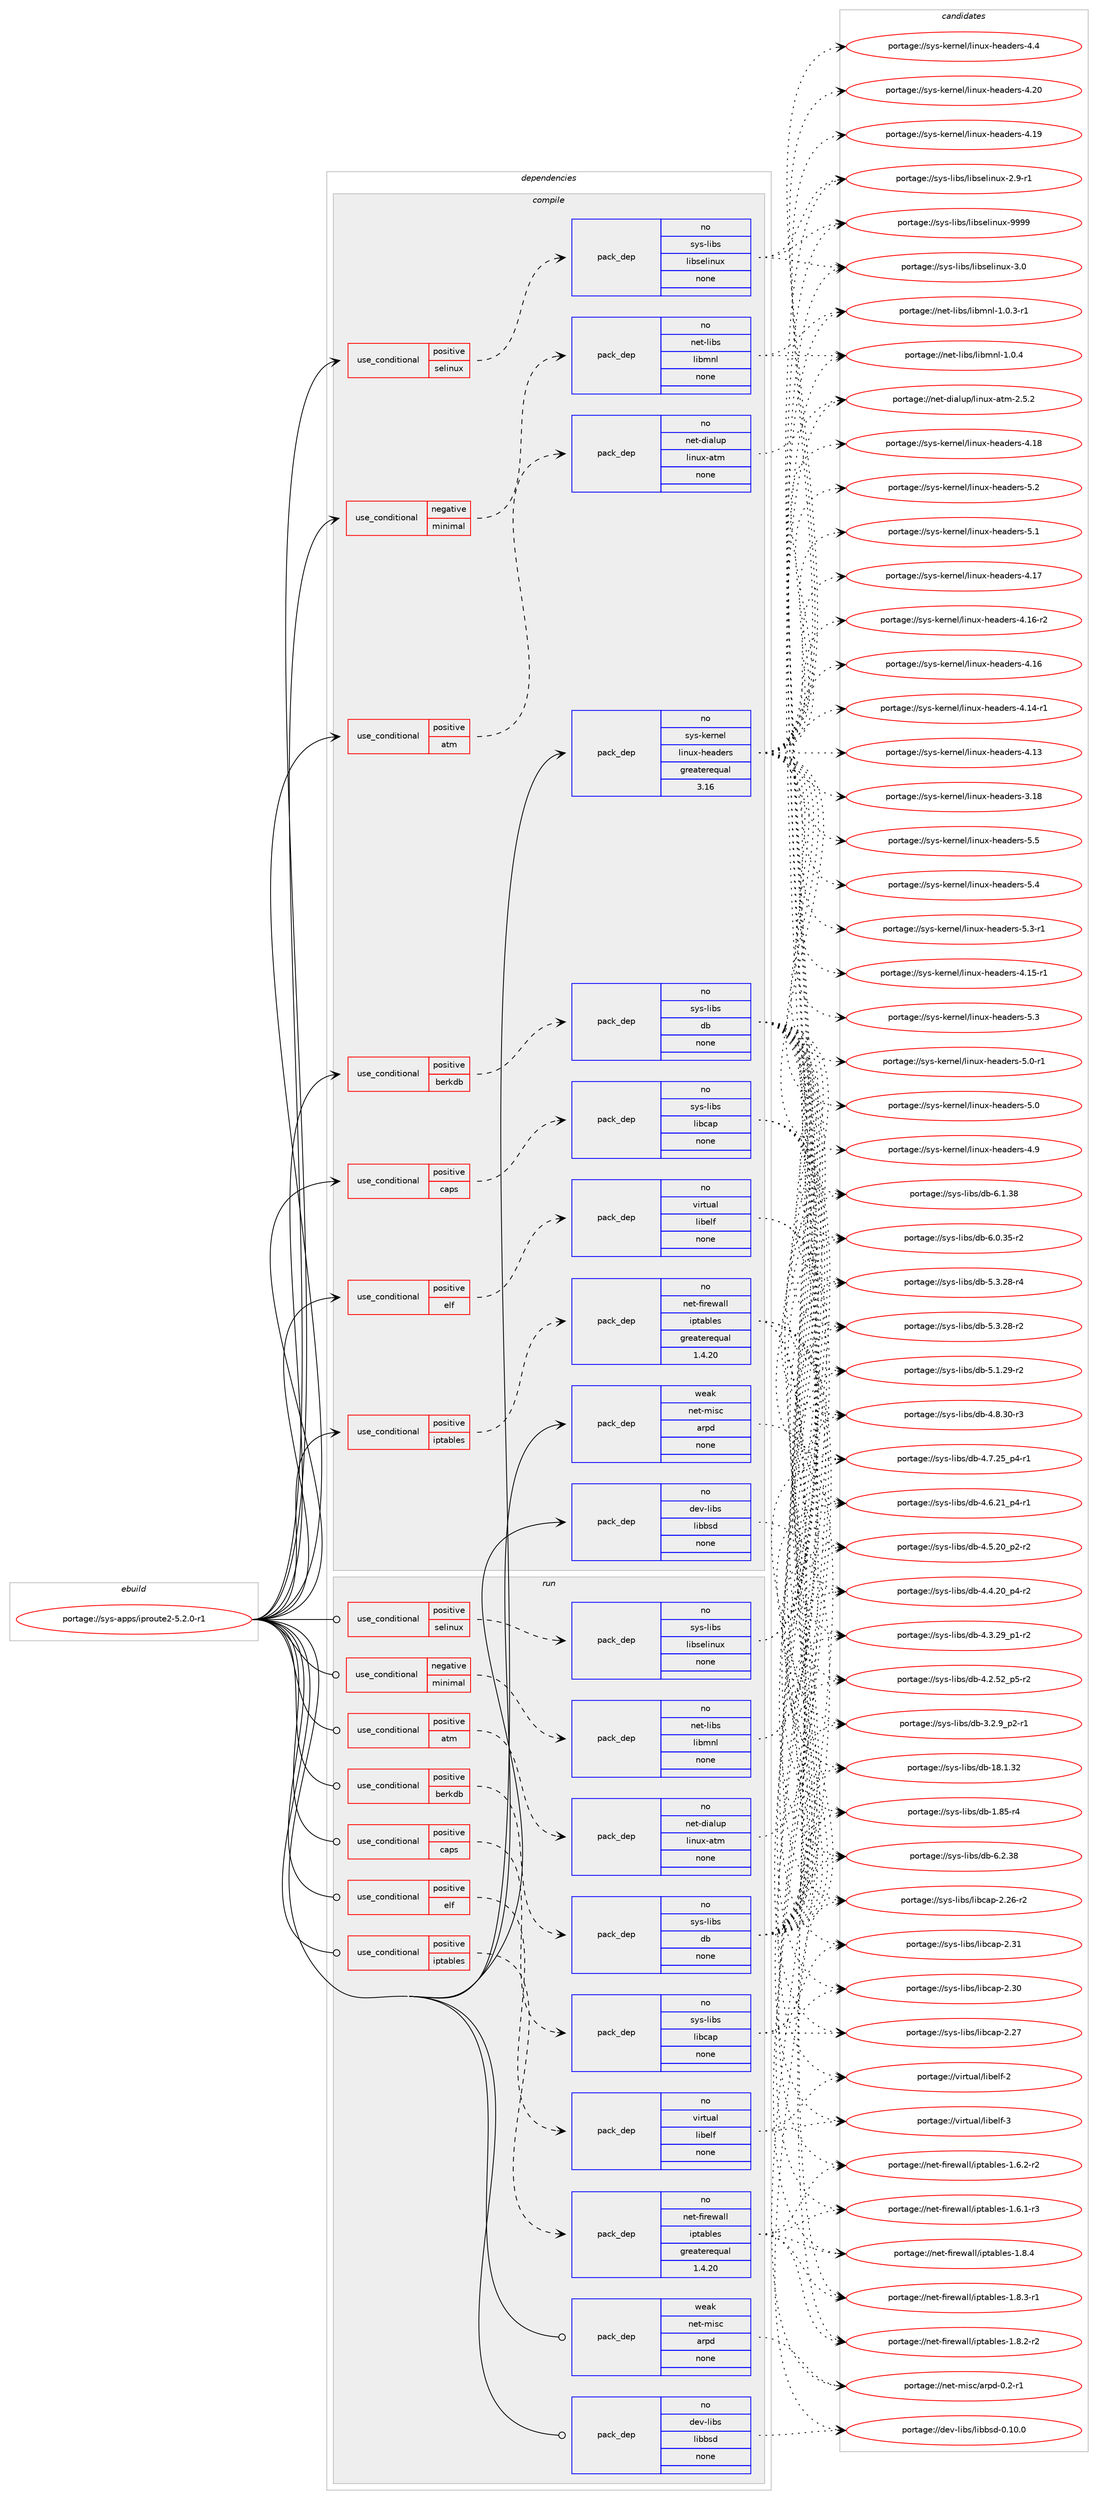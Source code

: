 digraph prolog {

# *************
# Graph options
# *************

newrank=true;
concentrate=true;
compound=true;
graph [rankdir=LR,fontname=Helvetica,fontsize=10,ranksep=1.5];#, ranksep=2.5, nodesep=0.2];
edge  [arrowhead=vee];
node  [fontname=Helvetica,fontsize=10];

# **********
# The ebuild
# **********

subgraph cluster_leftcol {
color=gray;
rank=same;
label=<<i>ebuild</i>>;
id [label="portage://sys-apps/iproute2-5.2.0-r1", color=red, width=4, href="../sys-apps/iproute2-5.2.0-r1.svg"];
}

# ****************
# The dependencies
# ****************

subgraph cluster_midcol {
color=gray;
label=<<i>dependencies</i>>;
subgraph cluster_compile {
fillcolor="#eeeeee";
style=filled;
label=<<i>compile</i>>;
subgraph cond14458 {
dependency67171 [label=<<TABLE BORDER="0" CELLBORDER="1" CELLSPACING="0" CELLPADDING="4"><TR><TD ROWSPAN="3" CELLPADDING="10">use_conditional</TD></TR><TR><TD>negative</TD></TR><TR><TD>minimal</TD></TR></TABLE>>, shape=none, color=red];
subgraph pack51374 {
dependency67172 [label=<<TABLE BORDER="0" CELLBORDER="1" CELLSPACING="0" CELLPADDING="4" WIDTH="220"><TR><TD ROWSPAN="6" CELLPADDING="30">pack_dep</TD></TR><TR><TD WIDTH="110">no</TD></TR><TR><TD>net-libs</TD></TR><TR><TD>libmnl</TD></TR><TR><TD>none</TD></TR><TR><TD></TD></TR></TABLE>>, shape=none, color=blue];
}
dependency67171:e -> dependency67172:w [weight=20,style="dashed",arrowhead="vee"];
}
id:e -> dependency67171:w [weight=20,style="solid",arrowhead="vee"];
subgraph cond14459 {
dependency67173 [label=<<TABLE BORDER="0" CELLBORDER="1" CELLSPACING="0" CELLPADDING="4"><TR><TD ROWSPAN="3" CELLPADDING="10">use_conditional</TD></TR><TR><TD>positive</TD></TR><TR><TD>atm</TD></TR></TABLE>>, shape=none, color=red];
subgraph pack51375 {
dependency67174 [label=<<TABLE BORDER="0" CELLBORDER="1" CELLSPACING="0" CELLPADDING="4" WIDTH="220"><TR><TD ROWSPAN="6" CELLPADDING="30">pack_dep</TD></TR><TR><TD WIDTH="110">no</TD></TR><TR><TD>net-dialup</TD></TR><TR><TD>linux-atm</TD></TR><TR><TD>none</TD></TR><TR><TD></TD></TR></TABLE>>, shape=none, color=blue];
}
dependency67173:e -> dependency67174:w [weight=20,style="dashed",arrowhead="vee"];
}
id:e -> dependency67173:w [weight=20,style="solid",arrowhead="vee"];
subgraph cond14460 {
dependency67175 [label=<<TABLE BORDER="0" CELLBORDER="1" CELLSPACING="0" CELLPADDING="4"><TR><TD ROWSPAN="3" CELLPADDING="10">use_conditional</TD></TR><TR><TD>positive</TD></TR><TR><TD>berkdb</TD></TR></TABLE>>, shape=none, color=red];
subgraph pack51376 {
dependency67176 [label=<<TABLE BORDER="0" CELLBORDER="1" CELLSPACING="0" CELLPADDING="4" WIDTH="220"><TR><TD ROWSPAN="6" CELLPADDING="30">pack_dep</TD></TR><TR><TD WIDTH="110">no</TD></TR><TR><TD>sys-libs</TD></TR><TR><TD>db</TD></TR><TR><TD>none</TD></TR><TR><TD></TD></TR></TABLE>>, shape=none, color=blue];
}
dependency67175:e -> dependency67176:w [weight=20,style="dashed",arrowhead="vee"];
}
id:e -> dependency67175:w [weight=20,style="solid",arrowhead="vee"];
subgraph cond14461 {
dependency67177 [label=<<TABLE BORDER="0" CELLBORDER="1" CELLSPACING="0" CELLPADDING="4"><TR><TD ROWSPAN="3" CELLPADDING="10">use_conditional</TD></TR><TR><TD>positive</TD></TR><TR><TD>caps</TD></TR></TABLE>>, shape=none, color=red];
subgraph pack51377 {
dependency67178 [label=<<TABLE BORDER="0" CELLBORDER="1" CELLSPACING="0" CELLPADDING="4" WIDTH="220"><TR><TD ROWSPAN="6" CELLPADDING="30">pack_dep</TD></TR><TR><TD WIDTH="110">no</TD></TR><TR><TD>sys-libs</TD></TR><TR><TD>libcap</TD></TR><TR><TD>none</TD></TR><TR><TD></TD></TR></TABLE>>, shape=none, color=blue];
}
dependency67177:e -> dependency67178:w [weight=20,style="dashed",arrowhead="vee"];
}
id:e -> dependency67177:w [weight=20,style="solid",arrowhead="vee"];
subgraph cond14462 {
dependency67179 [label=<<TABLE BORDER="0" CELLBORDER="1" CELLSPACING="0" CELLPADDING="4"><TR><TD ROWSPAN="3" CELLPADDING="10">use_conditional</TD></TR><TR><TD>positive</TD></TR><TR><TD>elf</TD></TR></TABLE>>, shape=none, color=red];
subgraph pack51378 {
dependency67180 [label=<<TABLE BORDER="0" CELLBORDER="1" CELLSPACING="0" CELLPADDING="4" WIDTH="220"><TR><TD ROWSPAN="6" CELLPADDING="30">pack_dep</TD></TR><TR><TD WIDTH="110">no</TD></TR><TR><TD>virtual</TD></TR><TR><TD>libelf</TD></TR><TR><TD>none</TD></TR><TR><TD></TD></TR></TABLE>>, shape=none, color=blue];
}
dependency67179:e -> dependency67180:w [weight=20,style="dashed",arrowhead="vee"];
}
id:e -> dependency67179:w [weight=20,style="solid",arrowhead="vee"];
subgraph cond14463 {
dependency67181 [label=<<TABLE BORDER="0" CELLBORDER="1" CELLSPACING="0" CELLPADDING="4"><TR><TD ROWSPAN="3" CELLPADDING="10">use_conditional</TD></TR><TR><TD>positive</TD></TR><TR><TD>iptables</TD></TR></TABLE>>, shape=none, color=red];
subgraph pack51379 {
dependency67182 [label=<<TABLE BORDER="0" CELLBORDER="1" CELLSPACING="0" CELLPADDING="4" WIDTH="220"><TR><TD ROWSPAN="6" CELLPADDING="30">pack_dep</TD></TR><TR><TD WIDTH="110">no</TD></TR><TR><TD>net-firewall</TD></TR><TR><TD>iptables</TD></TR><TR><TD>greaterequal</TD></TR><TR><TD>1.4.20</TD></TR></TABLE>>, shape=none, color=blue];
}
dependency67181:e -> dependency67182:w [weight=20,style="dashed",arrowhead="vee"];
}
id:e -> dependency67181:w [weight=20,style="solid",arrowhead="vee"];
subgraph cond14464 {
dependency67183 [label=<<TABLE BORDER="0" CELLBORDER="1" CELLSPACING="0" CELLPADDING="4"><TR><TD ROWSPAN="3" CELLPADDING="10">use_conditional</TD></TR><TR><TD>positive</TD></TR><TR><TD>selinux</TD></TR></TABLE>>, shape=none, color=red];
subgraph pack51380 {
dependency67184 [label=<<TABLE BORDER="0" CELLBORDER="1" CELLSPACING="0" CELLPADDING="4" WIDTH="220"><TR><TD ROWSPAN="6" CELLPADDING="30">pack_dep</TD></TR><TR><TD WIDTH="110">no</TD></TR><TR><TD>sys-libs</TD></TR><TR><TD>libselinux</TD></TR><TR><TD>none</TD></TR><TR><TD></TD></TR></TABLE>>, shape=none, color=blue];
}
dependency67183:e -> dependency67184:w [weight=20,style="dashed",arrowhead="vee"];
}
id:e -> dependency67183:w [weight=20,style="solid",arrowhead="vee"];
subgraph pack51381 {
dependency67185 [label=<<TABLE BORDER="0" CELLBORDER="1" CELLSPACING="0" CELLPADDING="4" WIDTH="220"><TR><TD ROWSPAN="6" CELLPADDING="30">pack_dep</TD></TR><TR><TD WIDTH="110">no</TD></TR><TR><TD>dev-libs</TD></TR><TR><TD>libbsd</TD></TR><TR><TD>none</TD></TR><TR><TD></TD></TR></TABLE>>, shape=none, color=blue];
}
id:e -> dependency67185:w [weight=20,style="solid",arrowhead="vee"];
subgraph pack51382 {
dependency67186 [label=<<TABLE BORDER="0" CELLBORDER="1" CELLSPACING="0" CELLPADDING="4" WIDTH="220"><TR><TD ROWSPAN="6" CELLPADDING="30">pack_dep</TD></TR><TR><TD WIDTH="110">no</TD></TR><TR><TD>sys-kernel</TD></TR><TR><TD>linux-headers</TD></TR><TR><TD>greaterequal</TD></TR><TR><TD>3.16</TD></TR></TABLE>>, shape=none, color=blue];
}
id:e -> dependency67186:w [weight=20,style="solid",arrowhead="vee"];
subgraph pack51383 {
dependency67187 [label=<<TABLE BORDER="0" CELLBORDER="1" CELLSPACING="0" CELLPADDING="4" WIDTH="220"><TR><TD ROWSPAN="6" CELLPADDING="30">pack_dep</TD></TR><TR><TD WIDTH="110">weak</TD></TR><TR><TD>net-misc</TD></TR><TR><TD>arpd</TD></TR><TR><TD>none</TD></TR><TR><TD></TD></TR></TABLE>>, shape=none, color=blue];
}
id:e -> dependency67187:w [weight=20,style="solid",arrowhead="vee"];
}
subgraph cluster_compileandrun {
fillcolor="#eeeeee";
style=filled;
label=<<i>compile and run</i>>;
}
subgraph cluster_run {
fillcolor="#eeeeee";
style=filled;
label=<<i>run</i>>;
subgraph cond14465 {
dependency67188 [label=<<TABLE BORDER="0" CELLBORDER="1" CELLSPACING="0" CELLPADDING="4"><TR><TD ROWSPAN="3" CELLPADDING="10">use_conditional</TD></TR><TR><TD>negative</TD></TR><TR><TD>minimal</TD></TR></TABLE>>, shape=none, color=red];
subgraph pack51384 {
dependency67189 [label=<<TABLE BORDER="0" CELLBORDER="1" CELLSPACING="0" CELLPADDING="4" WIDTH="220"><TR><TD ROWSPAN="6" CELLPADDING="30">pack_dep</TD></TR><TR><TD WIDTH="110">no</TD></TR><TR><TD>net-libs</TD></TR><TR><TD>libmnl</TD></TR><TR><TD>none</TD></TR><TR><TD></TD></TR></TABLE>>, shape=none, color=blue];
}
dependency67188:e -> dependency67189:w [weight=20,style="dashed",arrowhead="vee"];
}
id:e -> dependency67188:w [weight=20,style="solid",arrowhead="odot"];
subgraph cond14466 {
dependency67190 [label=<<TABLE BORDER="0" CELLBORDER="1" CELLSPACING="0" CELLPADDING="4"><TR><TD ROWSPAN="3" CELLPADDING="10">use_conditional</TD></TR><TR><TD>positive</TD></TR><TR><TD>atm</TD></TR></TABLE>>, shape=none, color=red];
subgraph pack51385 {
dependency67191 [label=<<TABLE BORDER="0" CELLBORDER="1" CELLSPACING="0" CELLPADDING="4" WIDTH="220"><TR><TD ROWSPAN="6" CELLPADDING="30">pack_dep</TD></TR><TR><TD WIDTH="110">no</TD></TR><TR><TD>net-dialup</TD></TR><TR><TD>linux-atm</TD></TR><TR><TD>none</TD></TR><TR><TD></TD></TR></TABLE>>, shape=none, color=blue];
}
dependency67190:e -> dependency67191:w [weight=20,style="dashed",arrowhead="vee"];
}
id:e -> dependency67190:w [weight=20,style="solid",arrowhead="odot"];
subgraph cond14467 {
dependency67192 [label=<<TABLE BORDER="0" CELLBORDER="1" CELLSPACING="0" CELLPADDING="4"><TR><TD ROWSPAN="3" CELLPADDING="10">use_conditional</TD></TR><TR><TD>positive</TD></TR><TR><TD>berkdb</TD></TR></TABLE>>, shape=none, color=red];
subgraph pack51386 {
dependency67193 [label=<<TABLE BORDER="0" CELLBORDER="1" CELLSPACING="0" CELLPADDING="4" WIDTH="220"><TR><TD ROWSPAN="6" CELLPADDING="30">pack_dep</TD></TR><TR><TD WIDTH="110">no</TD></TR><TR><TD>sys-libs</TD></TR><TR><TD>db</TD></TR><TR><TD>none</TD></TR><TR><TD></TD></TR></TABLE>>, shape=none, color=blue];
}
dependency67192:e -> dependency67193:w [weight=20,style="dashed",arrowhead="vee"];
}
id:e -> dependency67192:w [weight=20,style="solid",arrowhead="odot"];
subgraph cond14468 {
dependency67194 [label=<<TABLE BORDER="0" CELLBORDER="1" CELLSPACING="0" CELLPADDING="4"><TR><TD ROWSPAN="3" CELLPADDING="10">use_conditional</TD></TR><TR><TD>positive</TD></TR><TR><TD>caps</TD></TR></TABLE>>, shape=none, color=red];
subgraph pack51387 {
dependency67195 [label=<<TABLE BORDER="0" CELLBORDER="1" CELLSPACING="0" CELLPADDING="4" WIDTH="220"><TR><TD ROWSPAN="6" CELLPADDING="30">pack_dep</TD></TR><TR><TD WIDTH="110">no</TD></TR><TR><TD>sys-libs</TD></TR><TR><TD>libcap</TD></TR><TR><TD>none</TD></TR><TR><TD></TD></TR></TABLE>>, shape=none, color=blue];
}
dependency67194:e -> dependency67195:w [weight=20,style="dashed",arrowhead="vee"];
}
id:e -> dependency67194:w [weight=20,style="solid",arrowhead="odot"];
subgraph cond14469 {
dependency67196 [label=<<TABLE BORDER="0" CELLBORDER="1" CELLSPACING="0" CELLPADDING="4"><TR><TD ROWSPAN="3" CELLPADDING="10">use_conditional</TD></TR><TR><TD>positive</TD></TR><TR><TD>elf</TD></TR></TABLE>>, shape=none, color=red];
subgraph pack51388 {
dependency67197 [label=<<TABLE BORDER="0" CELLBORDER="1" CELLSPACING="0" CELLPADDING="4" WIDTH="220"><TR><TD ROWSPAN="6" CELLPADDING="30">pack_dep</TD></TR><TR><TD WIDTH="110">no</TD></TR><TR><TD>virtual</TD></TR><TR><TD>libelf</TD></TR><TR><TD>none</TD></TR><TR><TD></TD></TR></TABLE>>, shape=none, color=blue];
}
dependency67196:e -> dependency67197:w [weight=20,style="dashed",arrowhead="vee"];
}
id:e -> dependency67196:w [weight=20,style="solid",arrowhead="odot"];
subgraph cond14470 {
dependency67198 [label=<<TABLE BORDER="0" CELLBORDER="1" CELLSPACING="0" CELLPADDING="4"><TR><TD ROWSPAN="3" CELLPADDING="10">use_conditional</TD></TR><TR><TD>positive</TD></TR><TR><TD>iptables</TD></TR></TABLE>>, shape=none, color=red];
subgraph pack51389 {
dependency67199 [label=<<TABLE BORDER="0" CELLBORDER="1" CELLSPACING="0" CELLPADDING="4" WIDTH="220"><TR><TD ROWSPAN="6" CELLPADDING="30">pack_dep</TD></TR><TR><TD WIDTH="110">no</TD></TR><TR><TD>net-firewall</TD></TR><TR><TD>iptables</TD></TR><TR><TD>greaterequal</TD></TR><TR><TD>1.4.20</TD></TR></TABLE>>, shape=none, color=blue];
}
dependency67198:e -> dependency67199:w [weight=20,style="dashed",arrowhead="vee"];
}
id:e -> dependency67198:w [weight=20,style="solid",arrowhead="odot"];
subgraph cond14471 {
dependency67200 [label=<<TABLE BORDER="0" CELLBORDER="1" CELLSPACING="0" CELLPADDING="4"><TR><TD ROWSPAN="3" CELLPADDING="10">use_conditional</TD></TR><TR><TD>positive</TD></TR><TR><TD>selinux</TD></TR></TABLE>>, shape=none, color=red];
subgraph pack51390 {
dependency67201 [label=<<TABLE BORDER="0" CELLBORDER="1" CELLSPACING="0" CELLPADDING="4" WIDTH="220"><TR><TD ROWSPAN="6" CELLPADDING="30">pack_dep</TD></TR><TR><TD WIDTH="110">no</TD></TR><TR><TD>sys-libs</TD></TR><TR><TD>libselinux</TD></TR><TR><TD>none</TD></TR><TR><TD></TD></TR></TABLE>>, shape=none, color=blue];
}
dependency67200:e -> dependency67201:w [weight=20,style="dashed",arrowhead="vee"];
}
id:e -> dependency67200:w [weight=20,style="solid",arrowhead="odot"];
subgraph pack51391 {
dependency67202 [label=<<TABLE BORDER="0" CELLBORDER="1" CELLSPACING="0" CELLPADDING="4" WIDTH="220"><TR><TD ROWSPAN="6" CELLPADDING="30">pack_dep</TD></TR><TR><TD WIDTH="110">no</TD></TR><TR><TD>dev-libs</TD></TR><TR><TD>libbsd</TD></TR><TR><TD>none</TD></TR><TR><TD></TD></TR></TABLE>>, shape=none, color=blue];
}
id:e -> dependency67202:w [weight=20,style="solid",arrowhead="odot"];
subgraph pack51392 {
dependency67203 [label=<<TABLE BORDER="0" CELLBORDER="1" CELLSPACING="0" CELLPADDING="4" WIDTH="220"><TR><TD ROWSPAN="6" CELLPADDING="30">pack_dep</TD></TR><TR><TD WIDTH="110">weak</TD></TR><TR><TD>net-misc</TD></TR><TR><TD>arpd</TD></TR><TR><TD>none</TD></TR><TR><TD></TD></TR></TABLE>>, shape=none, color=blue];
}
id:e -> dependency67203:w [weight=20,style="solid",arrowhead="odot"];
}
}

# **************
# The candidates
# **************

subgraph cluster_choices {
rank=same;
color=gray;
label=<<i>candidates</i>>;

subgraph choice51374 {
color=black;
nodesep=1;
choice11010111645108105981154710810598109110108454946484652 [label="portage://net-libs/libmnl-1.0.4", color=red, width=4,href="../net-libs/libmnl-1.0.4.svg"];
choice110101116451081059811547108105981091101084549464846514511449 [label="portage://net-libs/libmnl-1.0.3-r1", color=red, width=4,href="../net-libs/libmnl-1.0.3-r1.svg"];
dependency67172:e -> choice11010111645108105981154710810598109110108454946484652:w [style=dotted,weight="100"];
dependency67172:e -> choice110101116451081059811547108105981091101084549464846514511449:w [style=dotted,weight="100"];
}
subgraph choice51375 {
color=black;
nodesep=1;
choice1101011164510010597108117112471081051101171204597116109455046534650 [label="portage://net-dialup/linux-atm-2.5.2", color=red, width=4,href="../net-dialup/linux-atm-2.5.2.svg"];
dependency67174:e -> choice1101011164510010597108117112471081051101171204597116109455046534650:w [style=dotted,weight="100"];
}
subgraph choice51376 {
color=black;
nodesep=1;
choice1151211154510810598115471009845544650465156 [label="portage://sys-libs/db-6.2.38", color=red, width=4,href="../sys-libs/db-6.2.38.svg"];
choice1151211154510810598115471009845544649465156 [label="portage://sys-libs/db-6.1.38", color=red, width=4,href="../sys-libs/db-6.1.38.svg"];
choice11512111545108105981154710098455446484651534511450 [label="portage://sys-libs/db-6.0.35-r2", color=red, width=4,href="../sys-libs/db-6.0.35-r2.svg"];
choice11512111545108105981154710098455346514650564511452 [label="portage://sys-libs/db-5.3.28-r4", color=red, width=4,href="../sys-libs/db-5.3.28-r4.svg"];
choice11512111545108105981154710098455346514650564511450 [label="portage://sys-libs/db-5.3.28-r2", color=red, width=4,href="../sys-libs/db-5.3.28-r2.svg"];
choice11512111545108105981154710098455346494650574511450 [label="portage://sys-libs/db-5.1.29-r2", color=red, width=4,href="../sys-libs/db-5.1.29-r2.svg"];
choice11512111545108105981154710098455246564651484511451 [label="portage://sys-libs/db-4.8.30-r3", color=red, width=4,href="../sys-libs/db-4.8.30-r3.svg"];
choice115121115451081059811547100984552465546505395112524511449 [label="portage://sys-libs/db-4.7.25_p4-r1", color=red, width=4,href="../sys-libs/db-4.7.25_p4-r1.svg"];
choice115121115451081059811547100984552465446504995112524511449 [label="portage://sys-libs/db-4.6.21_p4-r1", color=red, width=4,href="../sys-libs/db-4.6.21_p4-r1.svg"];
choice115121115451081059811547100984552465346504895112504511450 [label="portage://sys-libs/db-4.5.20_p2-r2", color=red, width=4,href="../sys-libs/db-4.5.20_p2-r2.svg"];
choice115121115451081059811547100984552465246504895112524511450 [label="portage://sys-libs/db-4.4.20_p4-r2", color=red, width=4,href="../sys-libs/db-4.4.20_p4-r2.svg"];
choice115121115451081059811547100984552465146505795112494511450 [label="portage://sys-libs/db-4.3.29_p1-r2", color=red, width=4,href="../sys-libs/db-4.3.29_p1-r2.svg"];
choice115121115451081059811547100984552465046535095112534511450 [label="portage://sys-libs/db-4.2.52_p5-r2", color=red, width=4,href="../sys-libs/db-4.2.52_p5-r2.svg"];
choice1151211154510810598115471009845514650465795112504511449 [label="portage://sys-libs/db-3.2.9_p2-r1", color=red, width=4,href="../sys-libs/db-3.2.9_p2-r1.svg"];
choice115121115451081059811547100984549564649465150 [label="portage://sys-libs/db-18.1.32", color=red, width=4,href="../sys-libs/db-18.1.32.svg"];
choice1151211154510810598115471009845494656534511452 [label="portage://sys-libs/db-1.85-r4", color=red, width=4,href="../sys-libs/db-1.85-r4.svg"];
dependency67176:e -> choice1151211154510810598115471009845544650465156:w [style=dotted,weight="100"];
dependency67176:e -> choice1151211154510810598115471009845544649465156:w [style=dotted,weight="100"];
dependency67176:e -> choice11512111545108105981154710098455446484651534511450:w [style=dotted,weight="100"];
dependency67176:e -> choice11512111545108105981154710098455346514650564511452:w [style=dotted,weight="100"];
dependency67176:e -> choice11512111545108105981154710098455346514650564511450:w [style=dotted,weight="100"];
dependency67176:e -> choice11512111545108105981154710098455346494650574511450:w [style=dotted,weight="100"];
dependency67176:e -> choice11512111545108105981154710098455246564651484511451:w [style=dotted,weight="100"];
dependency67176:e -> choice115121115451081059811547100984552465546505395112524511449:w [style=dotted,weight="100"];
dependency67176:e -> choice115121115451081059811547100984552465446504995112524511449:w [style=dotted,weight="100"];
dependency67176:e -> choice115121115451081059811547100984552465346504895112504511450:w [style=dotted,weight="100"];
dependency67176:e -> choice115121115451081059811547100984552465246504895112524511450:w [style=dotted,weight="100"];
dependency67176:e -> choice115121115451081059811547100984552465146505795112494511450:w [style=dotted,weight="100"];
dependency67176:e -> choice115121115451081059811547100984552465046535095112534511450:w [style=dotted,weight="100"];
dependency67176:e -> choice1151211154510810598115471009845514650465795112504511449:w [style=dotted,weight="100"];
dependency67176:e -> choice115121115451081059811547100984549564649465150:w [style=dotted,weight="100"];
dependency67176:e -> choice1151211154510810598115471009845494656534511452:w [style=dotted,weight="100"];
}
subgraph choice51377 {
color=black;
nodesep=1;
choice1151211154510810598115471081059899971124550465149 [label="portage://sys-libs/libcap-2.31", color=red, width=4,href="../sys-libs/libcap-2.31.svg"];
choice1151211154510810598115471081059899971124550465148 [label="portage://sys-libs/libcap-2.30", color=red, width=4,href="../sys-libs/libcap-2.30.svg"];
choice1151211154510810598115471081059899971124550465055 [label="portage://sys-libs/libcap-2.27", color=red, width=4,href="../sys-libs/libcap-2.27.svg"];
choice11512111545108105981154710810598999711245504650544511450 [label="portage://sys-libs/libcap-2.26-r2", color=red, width=4,href="../sys-libs/libcap-2.26-r2.svg"];
dependency67178:e -> choice1151211154510810598115471081059899971124550465149:w [style=dotted,weight="100"];
dependency67178:e -> choice1151211154510810598115471081059899971124550465148:w [style=dotted,weight="100"];
dependency67178:e -> choice1151211154510810598115471081059899971124550465055:w [style=dotted,weight="100"];
dependency67178:e -> choice11512111545108105981154710810598999711245504650544511450:w [style=dotted,weight="100"];
}
subgraph choice51378 {
color=black;
nodesep=1;
choice1181051141161179710847108105981011081024551 [label="portage://virtual/libelf-3", color=red, width=4,href="../virtual/libelf-3.svg"];
choice1181051141161179710847108105981011081024550 [label="portage://virtual/libelf-2", color=red, width=4,href="../virtual/libelf-2.svg"];
dependency67180:e -> choice1181051141161179710847108105981011081024551:w [style=dotted,weight="100"];
dependency67180:e -> choice1181051141161179710847108105981011081024550:w [style=dotted,weight="100"];
}
subgraph choice51379 {
color=black;
nodesep=1;
choice1101011164510210511410111997108108471051121169798108101115454946564652 [label="portage://net-firewall/iptables-1.8.4", color=red, width=4,href="../net-firewall/iptables-1.8.4.svg"];
choice11010111645102105114101119971081084710511211697981081011154549465646514511449 [label="portage://net-firewall/iptables-1.8.3-r1", color=red, width=4,href="../net-firewall/iptables-1.8.3-r1.svg"];
choice11010111645102105114101119971081084710511211697981081011154549465646504511450 [label="portage://net-firewall/iptables-1.8.2-r2", color=red, width=4,href="../net-firewall/iptables-1.8.2-r2.svg"];
choice11010111645102105114101119971081084710511211697981081011154549465446504511450 [label="portage://net-firewall/iptables-1.6.2-r2", color=red, width=4,href="../net-firewall/iptables-1.6.2-r2.svg"];
choice11010111645102105114101119971081084710511211697981081011154549465446494511451 [label="portage://net-firewall/iptables-1.6.1-r3", color=red, width=4,href="../net-firewall/iptables-1.6.1-r3.svg"];
dependency67182:e -> choice1101011164510210511410111997108108471051121169798108101115454946564652:w [style=dotted,weight="100"];
dependency67182:e -> choice11010111645102105114101119971081084710511211697981081011154549465646514511449:w [style=dotted,weight="100"];
dependency67182:e -> choice11010111645102105114101119971081084710511211697981081011154549465646504511450:w [style=dotted,weight="100"];
dependency67182:e -> choice11010111645102105114101119971081084710511211697981081011154549465446504511450:w [style=dotted,weight="100"];
dependency67182:e -> choice11010111645102105114101119971081084710511211697981081011154549465446494511451:w [style=dotted,weight="100"];
}
subgraph choice51380 {
color=black;
nodesep=1;
choice115121115451081059811547108105981151011081051101171204557575757 [label="portage://sys-libs/libselinux-9999", color=red, width=4,href="../sys-libs/libselinux-9999.svg"];
choice1151211154510810598115471081059811510110810511011712045514648 [label="portage://sys-libs/libselinux-3.0", color=red, width=4,href="../sys-libs/libselinux-3.0.svg"];
choice11512111545108105981154710810598115101108105110117120455046574511449 [label="portage://sys-libs/libselinux-2.9-r1", color=red, width=4,href="../sys-libs/libselinux-2.9-r1.svg"];
dependency67184:e -> choice115121115451081059811547108105981151011081051101171204557575757:w [style=dotted,weight="100"];
dependency67184:e -> choice1151211154510810598115471081059811510110810511011712045514648:w [style=dotted,weight="100"];
dependency67184:e -> choice11512111545108105981154710810598115101108105110117120455046574511449:w [style=dotted,weight="100"];
}
subgraph choice51381 {
color=black;
nodesep=1;
choice100101118451081059811547108105989811510045484649484648 [label="portage://dev-libs/libbsd-0.10.0", color=red, width=4,href="../dev-libs/libbsd-0.10.0.svg"];
dependency67185:e -> choice100101118451081059811547108105989811510045484649484648:w [style=dotted,weight="100"];
}
subgraph choice51382 {
color=black;
nodesep=1;
choice1151211154510710111411010110847108105110117120451041019710010111411545534653 [label="portage://sys-kernel/linux-headers-5.5", color=red, width=4,href="../sys-kernel/linux-headers-5.5.svg"];
choice1151211154510710111411010110847108105110117120451041019710010111411545534652 [label="portage://sys-kernel/linux-headers-5.4", color=red, width=4,href="../sys-kernel/linux-headers-5.4.svg"];
choice11512111545107101114110101108471081051101171204510410197100101114115455346514511449 [label="portage://sys-kernel/linux-headers-5.3-r1", color=red, width=4,href="../sys-kernel/linux-headers-5.3-r1.svg"];
choice1151211154510710111411010110847108105110117120451041019710010111411545534651 [label="portage://sys-kernel/linux-headers-5.3", color=red, width=4,href="../sys-kernel/linux-headers-5.3.svg"];
choice1151211154510710111411010110847108105110117120451041019710010111411545534650 [label="portage://sys-kernel/linux-headers-5.2", color=red, width=4,href="../sys-kernel/linux-headers-5.2.svg"];
choice1151211154510710111411010110847108105110117120451041019710010111411545534649 [label="portage://sys-kernel/linux-headers-5.1", color=red, width=4,href="../sys-kernel/linux-headers-5.1.svg"];
choice11512111545107101114110101108471081051101171204510410197100101114115455346484511449 [label="portage://sys-kernel/linux-headers-5.0-r1", color=red, width=4,href="../sys-kernel/linux-headers-5.0-r1.svg"];
choice1151211154510710111411010110847108105110117120451041019710010111411545534648 [label="portage://sys-kernel/linux-headers-5.0", color=red, width=4,href="../sys-kernel/linux-headers-5.0.svg"];
choice1151211154510710111411010110847108105110117120451041019710010111411545524657 [label="portage://sys-kernel/linux-headers-4.9", color=red, width=4,href="../sys-kernel/linux-headers-4.9.svg"];
choice1151211154510710111411010110847108105110117120451041019710010111411545524652 [label="portage://sys-kernel/linux-headers-4.4", color=red, width=4,href="../sys-kernel/linux-headers-4.4.svg"];
choice115121115451071011141101011084710810511011712045104101971001011141154552465048 [label="portage://sys-kernel/linux-headers-4.20", color=red, width=4,href="../sys-kernel/linux-headers-4.20.svg"];
choice115121115451071011141101011084710810511011712045104101971001011141154552464957 [label="portage://sys-kernel/linux-headers-4.19", color=red, width=4,href="../sys-kernel/linux-headers-4.19.svg"];
choice115121115451071011141101011084710810511011712045104101971001011141154552464956 [label="portage://sys-kernel/linux-headers-4.18", color=red, width=4,href="../sys-kernel/linux-headers-4.18.svg"];
choice115121115451071011141101011084710810511011712045104101971001011141154552464955 [label="portage://sys-kernel/linux-headers-4.17", color=red, width=4,href="../sys-kernel/linux-headers-4.17.svg"];
choice1151211154510710111411010110847108105110117120451041019710010111411545524649544511450 [label="portage://sys-kernel/linux-headers-4.16-r2", color=red, width=4,href="../sys-kernel/linux-headers-4.16-r2.svg"];
choice115121115451071011141101011084710810511011712045104101971001011141154552464954 [label="portage://sys-kernel/linux-headers-4.16", color=red, width=4,href="../sys-kernel/linux-headers-4.16.svg"];
choice1151211154510710111411010110847108105110117120451041019710010111411545524649534511449 [label="portage://sys-kernel/linux-headers-4.15-r1", color=red, width=4,href="../sys-kernel/linux-headers-4.15-r1.svg"];
choice1151211154510710111411010110847108105110117120451041019710010111411545524649524511449 [label="portage://sys-kernel/linux-headers-4.14-r1", color=red, width=4,href="../sys-kernel/linux-headers-4.14-r1.svg"];
choice115121115451071011141101011084710810511011712045104101971001011141154552464951 [label="portage://sys-kernel/linux-headers-4.13", color=red, width=4,href="../sys-kernel/linux-headers-4.13.svg"];
choice115121115451071011141101011084710810511011712045104101971001011141154551464956 [label="portage://sys-kernel/linux-headers-3.18", color=red, width=4,href="../sys-kernel/linux-headers-3.18.svg"];
dependency67186:e -> choice1151211154510710111411010110847108105110117120451041019710010111411545534653:w [style=dotted,weight="100"];
dependency67186:e -> choice1151211154510710111411010110847108105110117120451041019710010111411545534652:w [style=dotted,weight="100"];
dependency67186:e -> choice11512111545107101114110101108471081051101171204510410197100101114115455346514511449:w [style=dotted,weight="100"];
dependency67186:e -> choice1151211154510710111411010110847108105110117120451041019710010111411545534651:w [style=dotted,weight="100"];
dependency67186:e -> choice1151211154510710111411010110847108105110117120451041019710010111411545534650:w [style=dotted,weight="100"];
dependency67186:e -> choice1151211154510710111411010110847108105110117120451041019710010111411545534649:w [style=dotted,weight="100"];
dependency67186:e -> choice11512111545107101114110101108471081051101171204510410197100101114115455346484511449:w [style=dotted,weight="100"];
dependency67186:e -> choice1151211154510710111411010110847108105110117120451041019710010111411545534648:w [style=dotted,weight="100"];
dependency67186:e -> choice1151211154510710111411010110847108105110117120451041019710010111411545524657:w [style=dotted,weight="100"];
dependency67186:e -> choice1151211154510710111411010110847108105110117120451041019710010111411545524652:w [style=dotted,weight="100"];
dependency67186:e -> choice115121115451071011141101011084710810511011712045104101971001011141154552465048:w [style=dotted,weight="100"];
dependency67186:e -> choice115121115451071011141101011084710810511011712045104101971001011141154552464957:w [style=dotted,weight="100"];
dependency67186:e -> choice115121115451071011141101011084710810511011712045104101971001011141154552464956:w [style=dotted,weight="100"];
dependency67186:e -> choice115121115451071011141101011084710810511011712045104101971001011141154552464955:w [style=dotted,weight="100"];
dependency67186:e -> choice1151211154510710111411010110847108105110117120451041019710010111411545524649544511450:w [style=dotted,weight="100"];
dependency67186:e -> choice115121115451071011141101011084710810511011712045104101971001011141154552464954:w [style=dotted,weight="100"];
dependency67186:e -> choice1151211154510710111411010110847108105110117120451041019710010111411545524649534511449:w [style=dotted,weight="100"];
dependency67186:e -> choice1151211154510710111411010110847108105110117120451041019710010111411545524649524511449:w [style=dotted,weight="100"];
dependency67186:e -> choice115121115451071011141101011084710810511011712045104101971001011141154552464951:w [style=dotted,weight="100"];
dependency67186:e -> choice115121115451071011141101011084710810511011712045104101971001011141154551464956:w [style=dotted,weight="100"];
}
subgraph choice51383 {
color=black;
nodesep=1;
choice11010111645109105115994797114112100454846504511449 [label="portage://net-misc/arpd-0.2-r1", color=red, width=4,href="../net-misc/arpd-0.2-r1.svg"];
dependency67187:e -> choice11010111645109105115994797114112100454846504511449:w [style=dotted,weight="100"];
}
subgraph choice51384 {
color=black;
nodesep=1;
choice11010111645108105981154710810598109110108454946484652 [label="portage://net-libs/libmnl-1.0.4", color=red, width=4,href="../net-libs/libmnl-1.0.4.svg"];
choice110101116451081059811547108105981091101084549464846514511449 [label="portage://net-libs/libmnl-1.0.3-r1", color=red, width=4,href="../net-libs/libmnl-1.0.3-r1.svg"];
dependency67189:e -> choice11010111645108105981154710810598109110108454946484652:w [style=dotted,weight="100"];
dependency67189:e -> choice110101116451081059811547108105981091101084549464846514511449:w [style=dotted,weight="100"];
}
subgraph choice51385 {
color=black;
nodesep=1;
choice1101011164510010597108117112471081051101171204597116109455046534650 [label="portage://net-dialup/linux-atm-2.5.2", color=red, width=4,href="../net-dialup/linux-atm-2.5.2.svg"];
dependency67191:e -> choice1101011164510010597108117112471081051101171204597116109455046534650:w [style=dotted,weight="100"];
}
subgraph choice51386 {
color=black;
nodesep=1;
choice1151211154510810598115471009845544650465156 [label="portage://sys-libs/db-6.2.38", color=red, width=4,href="../sys-libs/db-6.2.38.svg"];
choice1151211154510810598115471009845544649465156 [label="portage://sys-libs/db-6.1.38", color=red, width=4,href="../sys-libs/db-6.1.38.svg"];
choice11512111545108105981154710098455446484651534511450 [label="portage://sys-libs/db-6.0.35-r2", color=red, width=4,href="../sys-libs/db-6.0.35-r2.svg"];
choice11512111545108105981154710098455346514650564511452 [label="portage://sys-libs/db-5.3.28-r4", color=red, width=4,href="../sys-libs/db-5.3.28-r4.svg"];
choice11512111545108105981154710098455346514650564511450 [label="portage://sys-libs/db-5.3.28-r2", color=red, width=4,href="../sys-libs/db-5.3.28-r2.svg"];
choice11512111545108105981154710098455346494650574511450 [label="portage://sys-libs/db-5.1.29-r2", color=red, width=4,href="../sys-libs/db-5.1.29-r2.svg"];
choice11512111545108105981154710098455246564651484511451 [label="portage://sys-libs/db-4.8.30-r3", color=red, width=4,href="../sys-libs/db-4.8.30-r3.svg"];
choice115121115451081059811547100984552465546505395112524511449 [label="portage://sys-libs/db-4.7.25_p4-r1", color=red, width=4,href="../sys-libs/db-4.7.25_p4-r1.svg"];
choice115121115451081059811547100984552465446504995112524511449 [label="portage://sys-libs/db-4.6.21_p4-r1", color=red, width=4,href="../sys-libs/db-4.6.21_p4-r1.svg"];
choice115121115451081059811547100984552465346504895112504511450 [label="portage://sys-libs/db-4.5.20_p2-r2", color=red, width=4,href="../sys-libs/db-4.5.20_p2-r2.svg"];
choice115121115451081059811547100984552465246504895112524511450 [label="portage://sys-libs/db-4.4.20_p4-r2", color=red, width=4,href="../sys-libs/db-4.4.20_p4-r2.svg"];
choice115121115451081059811547100984552465146505795112494511450 [label="portage://sys-libs/db-4.3.29_p1-r2", color=red, width=4,href="../sys-libs/db-4.3.29_p1-r2.svg"];
choice115121115451081059811547100984552465046535095112534511450 [label="portage://sys-libs/db-4.2.52_p5-r2", color=red, width=4,href="../sys-libs/db-4.2.52_p5-r2.svg"];
choice1151211154510810598115471009845514650465795112504511449 [label="portage://sys-libs/db-3.2.9_p2-r1", color=red, width=4,href="../sys-libs/db-3.2.9_p2-r1.svg"];
choice115121115451081059811547100984549564649465150 [label="portage://sys-libs/db-18.1.32", color=red, width=4,href="../sys-libs/db-18.1.32.svg"];
choice1151211154510810598115471009845494656534511452 [label="portage://sys-libs/db-1.85-r4", color=red, width=4,href="../sys-libs/db-1.85-r4.svg"];
dependency67193:e -> choice1151211154510810598115471009845544650465156:w [style=dotted,weight="100"];
dependency67193:e -> choice1151211154510810598115471009845544649465156:w [style=dotted,weight="100"];
dependency67193:e -> choice11512111545108105981154710098455446484651534511450:w [style=dotted,weight="100"];
dependency67193:e -> choice11512111545108105981154710098455346514650564511452:w [style=dotted,weight="100"];
dependency67193:e -> choice11512111545108105981154710098455346514650564511450:w [style=dotted,weight="100"];
dependency67193:e -> choice11512111545108105981154710098455346494650574511450:w [style=dotted,weight="100"];
dependency67193:e -> choice11512111545108105981154710098455246564651484511451:w [style=dotted,weight="100"];
dependency67193:e -> choice115121115451081059811547100984552465546505395112524511449:w [style=dotted,weight="100"];
dependency67193:e -> choice115121115451081059811547100984552465446504995112524511449:w [style=dotted,weight="100"];
dependency67193:e -> choice115121115451081059811547100984552465346504895112504511450:w [style=dotted,weight="100"];
dependency67193:e -> choice115121115451081059811547100984552465246504895112524511450:w [style=dotted,weight="100"];
dependency67193:e -> choice115121115451081059811547100984552465146505795112494511450:w [style=dotted,weight="100"];
dependency67193:e -> choice115121115451081059811547100984552465046535095112534511450:w [style=dotted,weight="100"];
dependency67193:e -> choice1151211154510810598115471009845514650465795112504511449:w [style=dotted,weight="100"];
dependency67193:e -> choice115121115451081059811547100984549564649465150:w [style=dotted,weight="100"];
dependency67193:e -> choice1151211154510810598115471009845494656534511452:w [style=dotted,weight="100"];
}
subgraph choice51387 {
color=black;
nodesep=1;
choice1151211154510810598115471081059899971124550465149 [label="portage://sys-libs/libcap-2.31", color=red, width=4,href="../sys-libs/libcap-2.31.svg"];
choice1151211154510810598115471081059899971124550465148 [label="portage://sys-libs/libcap-2.30", color=red, width=4,href="../sys-libs/libcap-2.30.svg"];
choice1151211154510810598115471081059899971124550465055 [label="portage://sys-libs/libcap-2.27", color=red, width=4,href="../sys-libs/libcap-2.27.svg"];
choice11512111545108105981154710810598999711245504650544511450 [label="portage://sys-libs/libcap-2.26-r2", color=red, width=4,href="../sys-libs/libcap-2.26-r2.svg"];
dependency67195:e -> choice1151211154510810598115471081059899971124550465149:w [style=dotted,weight="100"];
dependency67195:e -> choice1151211154510810598115471081059899971124550465148:w [style=dotted,weight="100"];
dependency67195:e -> choice1151211154510810598115471081059899971124550465055:w [style=dotted,weight="100"];
dependency67195:e -> choice11512111545108105981154710810598999711245504650544511450:w [style=dotted,weight="100"];
}
subgraph choice51388 {
color=black;
nodesep=1;
choice1181051141161179710847108105981011081024551 [label="portage://virtual/libelf-3", color=red, width=4,href="../virtual/libelf-3.svg"];
choice1181051141161179710847108105981011081024550 [label="portage://virtual/libelf-2", color=red, width=4,href="../virtual/libelf-2.svg"];
dependency67197:e -> choice1181051141161179710847108105981011081024551:w [style=dotted,weight="100"];
dependency67197:e -> choice1181051141161179710847108105981011081024550:w [style=dotted,weight="100"];
}
subgraph choice51389 {
color=black;
nodesep=1;
choice1101011164510210511410111997108108471051121169798108101115454946564652 [label="portage://net-firewall/iptables-1.8.4", color=red, width=4,href="../net-firewall/iptables-1.8.4.svg"];
choice11010111645102105114101119971081084710511211697981081011154549465646514511449 [label="portage://net-firewall/iptables-1.8.3-r1", color=red, width=4,href="../net-firewall/iptables-1.8.3-r1.svg"];
choice11010111645102105114101119971081084710511211697981081011154549465646504511450 [label="portage://net-firewall/iptables-1.8.2-r2", color=red, width=4,href="../net-firewall/iptables-1.8.2-r2.svg"];
choice11010111645102105114101119971081084710511211697981081011154549465446504511450 [label="portage://net-firewall/iptables-1.6.2-r2", color=red, width=4,href="../net-firewall/iptables-1.6.2-r2.svg"];
choice11010111645102105114101119971081084710511211697981081011154549465446494511451 [label="portage://net-firewall/iptables-1.6.1-r3", color=red, width=4,href="../net-firewall/iptables-1.6.1-r3.svg"];
dependency67199:e -> choice1101011164510210511410111997108108471051121169798108101115454946564652:w [style=dotted,weight="100"];
dependency67199:e -> choice11010111645102105114101119971081084710511211697981081011154549465646514511449:w [style=dotted,weight="100"];
dependency67199:e -> choice11010111645102105114101119971081084710511211697981081011154549465646504511450:w [style=dotted,weight="100"];
dependency67199:e -> choice11010111645102105114101119971081084710511211697981081011154549465446504511450:w [style=dotted,weight="100"];
dependency67199:e -> choice11010111645102105114101119971081084710511211697981081011154549465446494511451:w [style=dotted,weight="100"];
}
subgraph choice51390 {
color=black;
nodesep=1;
choice115121115451081059811547108105981151011081051101171204557575757 [label="portage://sys-libs/libselinux-9999", color=red, width=4,href="../sys-libs/libselinux-9999.svg"];
choice1151211154510810598115471081059811510110810511011712045514648 [label="portage://sys-libs/libselinux-3.0", color=red, width=4,href="../sys-libs/libselinux-3.0.svg"];
choice11512111545108105981154710810598115101108105110117120455046574511449 [label="portage://sys-libs/libselinux-2.9-r1", color=red, width=4,href="../sys-libs/libselinux-2.9-r1.svg"];
dependency67201:e -> choice115121115451081059811547108105981151011081051101171204557575757:w [style=dotted,weight="100"];
dependency67201:e -> choice1151211154510810598115471081059811510110810511011712045514648:w [style=dotted,weight="100"];
dependency67201:e -> choice11512111545108105981154710810598115101108105110117120455046574511449:w [style=dotted,weight="100"];
}
subgraph choice51391 {
color=black;
nodesep=1;
choice100101118451081059811547108105989811510045484649484648 [label="portage://dev-libs/libbsd-0.10.0", color=red, width=4,href="../dev-libs/libbsd-0.10.0.svg"];
dependency67202:e -> choice100101118451081059811547108105989811510045484649484648:w [style=dotted,weight="100"];
}
subgraph choice51392 {
color=black;
nodesep=1;
choice11010111645109105115994797114112100454846504511449 [label="portage://net-misc/arpd-0.2-r1", color=red, width=4,href="../net-misc/arpd-0.2-r1.svg"];
dependency67203:e -> choice11010111645109105115994797114112100454846504511449:w [style=dotted,weight="100"];
}
}

}
